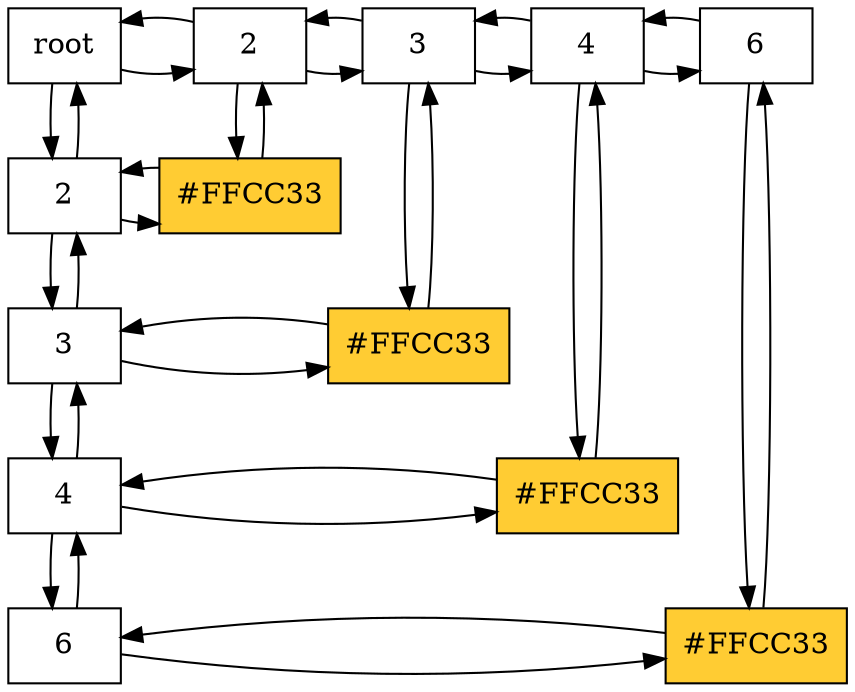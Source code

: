  digraph Matrix {
 node[shape = "box"]
 "Nodo0_0"[label = "root", group="0"]                                                                                                                  
 "Nodo0_0"->"Nodo3_0"
 "Nodo0_0"->"Nodo3_0"[dir = back]
 "Nodo0_0"->"Nodo0_3"
 "Nodo0_0"->"Nodo0_3"[dir = back]
 "Nodo3_0"[label = "2", group="3"]                                                                                                                     
 "Nodo3_0"->"Nodo4_0"
 "Nodo3_0"->"Nodo4_0"[dir = back]
 "Nodo3_0"->"Nodo3_3"
 "Nodo3_0"->"Nodo3_3"[dir = back]
 "Nodo4_0"[label = "3", group="4"]                                                                                                                     
 "Nodo4_0"->"Nodo5_0"
 "Nodo4_0"->"Nodo5_0"[dir = back]
 "Nodo4_0"->"Nodo4_4"
 "Nodo4_0"->"Nodo4_4"[dir = back]
 "Nodo5_0"[label = "4", group="5"]                                                                                                                     
 "Nodo5_0"->"Nodo7_0"
 "Nodo5_0"->"Nodo7_0"[dir = back]
 "Nodo5_0"->"Nodo5_5"
 "Nodo5_0"->"Nodo5_5"[dir = back]
 "Nodo7_0"[label = "6", group="7"]                                                                                                                     
 "Nodo7_0"->"Nodo7_7"
 "Nodo7_0"->"Nodo7_7"[dir = back]
 {rank=same;"Nodo0_0";"Nodo3_0";"Nodo4_0";"Nodo5_0";"Nodo7_0"}
 "Nodo0_3"[label = "2", group="0"]                                                                                                                     
 "Nodo0_3"->"Nodo3_3"
 "Nodo0_3"->"Nodo3_3"[dir = back]
 "Nodo0_3"->"Nodo0_4"
 "Nodo0_3"->"Nodo0_4"[dir = back]
 "Nodo3_3"[label = "#FFCC33", style = filled, fillcolor= "#FFCC33" group="3"]                                                                          
 {rank=same;"Nodo0_3";"Nodo3_3"}
 "Nodo0_4"[label = "3", group="0"]                                                                                                                     
 "Nodo0_4"->"Nodo4_4"
 "Nodo0_4"->"Nodo4_4"[dir = back]
 "Nodo0_4"->"Nodo0_5"
 "Nodo0_4"->"Nodo0_5"[dir = back]
 "Nodo4_4"[label = "#FFCC33", style = filled, fillcolor= "#FFCC33" group="4"]                                                                          
 {rank=same;"Nodo0_4";"Nodo4_4"}
 "Nodo0_5"[label = "4", group="0"]                                                                                                                     
 "Nodo0_5"->"Nodo5_5"
 "Nodo0_5"->"Nodo5_5"[dir = back]
 "Nodo0_5"->"Nodo0_7"
 "Nodo0_5"->"Nodo0_7"[dir = back]
 "Nodo5_5"[label = "#FFCC33", style = filled, fillcolor= "#FFCC33" group="5"]                                                                          
 {rank=same;"Nodo0_5";"Nodo5_5"}
 "Nodo0_7"[label = "6", group="0"]                                                                                                                     
 "Nodo0_7"->"Nodo7_7"
 "Nodo0_7"->"Nodo7_7"[dir = back]
 "Nodo7_7"[label = "#FFCC33", style = filled, fillcolor= "#FFCC33" group="7"]                                                                          
 {rank=same;"Nodo0_7";"Nodo7_7"}
 }
